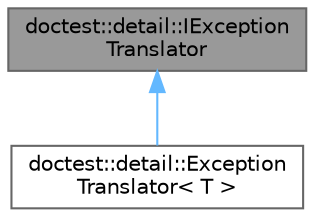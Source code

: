 digraph "doctest::detail::IExceptionTranslator"
{
 // LATEX_PDF_SIZE
  bgcolor="transparent";
  edge [fontname=Helvetica,fontsize=10,labelfontname=Helvetica,labelfontsize=10];
  node [fontname=Helvetica,fontsize=10,shape=box,height=0.2,width=0.4];
  Node1 [id="Node000001",label="doctest::detail::IException\lTranslator",height=0.2,width=0.4,color="gray40", fillcolor="grey60", style="filled", fontcolor="black",tooltip=" "];
  Node1 -> Node2 [id="edge2_Node000001_Node000002",dir="back",color="steelblue1",style="solid",tooltip=" "];
  Node2 [id="Node000002",label="doctest::detail::Exception\lTranslator\< T \>",height=0.2,width=0.4,color="gray40", fillcolor="white", style="filled",URL="$classdoctest_1_1detail_1_1ExceptionTranslator.html",tooltip="OCLINT destructor of virtual class."];
}
